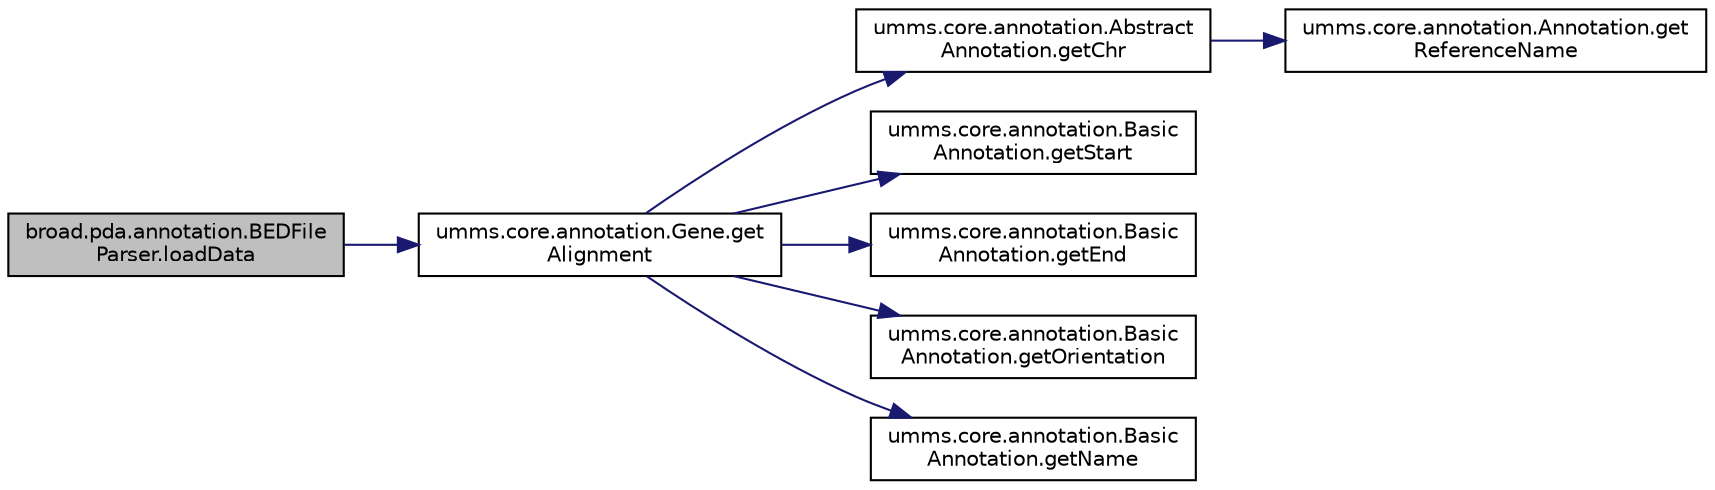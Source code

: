 digraph "broad.pda.annotation.BEDFileParser.loadData"
{
  edge [fontname="Helvetica",fontsize="10",labelfontname="Helvetica",labelfontsize="10"];
  node [fontname="Helvetica",fontsize="10",shape=record];
  rankdir="LR";
  Node1 [label="broad.pda.annotation.BEDFile\lParser.loadData",height=0.2,width=0.4,color="black", fillcolor="grey75", style="filled" fontcolor="black"];
  Node1 -> Node2 [color="midnightblue",fontsize="10",style="solid",fontname="Helvetica"];
  Node2 [label="umms.core.annotation.Gene.get\lAlignment",height=0.2,width=0.4,color="black", fillcolor="white", style="filled",URL="$classumms_1_1core_1_1annotation_1_1_gene.html#ab24320099ec493ae869b31bececfa418"];
  Node2 -> Node3 [color="midnightblue",fontsize="10",style="solid",fontname="Helvetica"];
  Node3 [label="umms.core.annotation.Abstract\lAnnotation.getChr",height=0.2,width=0.4,color="black", fillcolor="white", style="filled",URL="$classumms_1_1core_1_1annotation_1_1_abstract_annotation.html#abe1735bf83ddb3aae45c734149c50eb1"];
  Node3 -> Node4 [color="midnightblue",fontsize="10",style="solid",fontname="Helvetica"];
  Node4 [label="umms.core.annotation.Annotation.get\lReferenceName",height=0.2,width=0.4,color="black", fillcolor="white", style="filled",URL="$interfaceumms_1_1core_1_1annotation_1_1_annotation.html#a2dd53f6e6ab4a573c0e93ef42e223b93"];
  Node2 -> Node5 [color="midnightblue",fontsize="10",style="solid",fontname="Helvetica"];
  Node5 [label="umms.core.annotation.Basic\lAnnotation.getStart",height=0.2,width=0.4,color="black", fillcolor="white", style="filled",URL="$classumms_1_1core_1_1annotation_1_1_basic_annotation.html#a2f52387ec04cec413c4fea644ad6dd9f"];
  Node2 -> Node6 [color="midnightblue",fontsize="10",style="solid",fontname="Helvetica"];
  Node6 [label="umms.core.annotation.Basic\lAnnotation.getEnd",height=0.2,width=0.4,color="black", fillcolor="white", style="filled",URL="$classumms_1_1core_1_1annotation_1_1_basic_annotation.html#a3fe8028115f96664761b63a9d16926cf"];
  Node2 -> Node7 [color="midnightblue",fontsize="10",style="solid",fontname="Helvetica"];
  Node7 [label="umms.core.annotation.Basic\lAnnotation.getOrientation",height=0.2,width=0.4,color="black", fillcolor="white", style="filled",URL="$classumms_1_1core_1_1annotation_1_1_basic_annotation.html#aa5ccd2fae3fd4bd937ba202512db8030"];
  Node2 -> Node8 [color="midnightblue",fontsize="10",style="solid",fontname="Helvetica"];
  Node8 [label="umms.core.annotation.Basic\lAnnotation.getName",height=0.2,width=0.4,color="black", fillcolor="white", style="filled",URL="$classumms_1_1core_1_1annotation_1_1_basic_annotation.html#a75317ca06eb03c9e96cf18862e652c35"];
}
